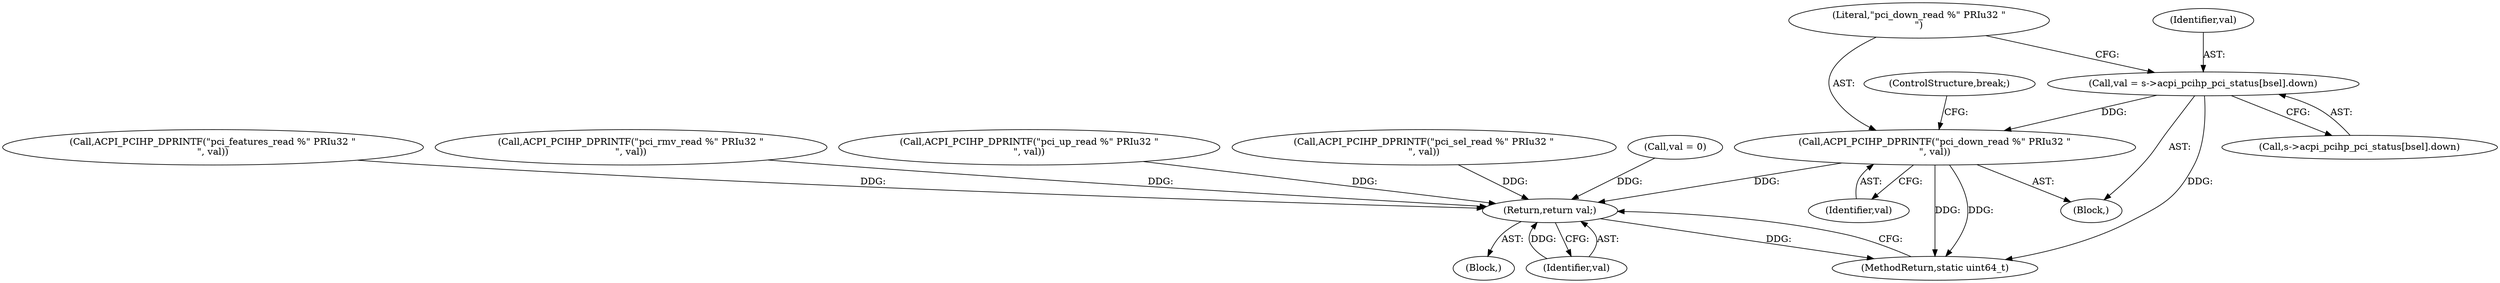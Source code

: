 digraph "0_qemu_fa365d7cd11185237471823a5a33d36765454e16@array" {
"1000164" [label="(Call,val = s->acpi_pcihp_pci_status[bsel].down)"];
"1000173" [label="(Call,ACPI_PCIHP_DPRINTF(\"pci_down_read %\" PRIu32 \"\n\", val))"];
"1000207" [label="(Return,return val;)"];
"1000175" [label="(Identifier,val)"];
"1000111" [label="(Call,val = 0)"];
"1000166" [label="(Call,s->acpi_pcihp_pci_status[bsel].down)"];
"1000178" [label="(Call,ACPI_PCIHP_DPRINTF(\"pci_features_read %\" PRIu32 \"\n\", val))"];
"1000176" [label="(ControlStructure,break;)"];
"1000174" [label="(Literal,\"pci_down_read %\" PRIu32 \"\n\")"];
"1000208" [label="(Identifier,val)"];
"1000165" [label="(Identifier,val)"];
"1000173" [label="(Call,ACPI_PCIHP_DPRINTF(\"pci_down_read %\" PRIu32 \"\n\", val))"];
"1000192" [label="(Call,ACPI_PCIHP_DPRINTF(\"pci_rmv_read %\" PRIu32 \"\n\", val))"];
"1000133" [label="(Block,)"];
"1000159" [label="(Call,ACPI_PCIHP_DPRINTF(\"pci_up_read %\" PRIu32 \"\n\", val))"];
"1000202" [label="(Call,ACPI_PCIHP_DPRINTF(\"pci_sel_read %\" PRIu32 \"\n\", val))"];
"1000105" [label="(Block,)"];
"1000164" [label="(Call,val = s->acpi_pcihp_pci_status[bsel].down)"];
"1000209" [label="(MethodReturn,static uint64_t)"];
"1000207" [label="(Return,return val;)"];
"1000164" -> "1000133"  [label="AST: "];
"1000164" -> "1000166"  [label="CFG: "];
"1000165" -> "1000164"  [label="AST: "];
"1000166" -> "1000164"  [label="AST: "];
"1000174" -> "1000164"  [label="CFG: "];
"1000164" -> "1000209"  [label="DDG: "];
"1000164" -> "1000173"  [label="DDG: "];
"1000173" -> "1000133"  [label="AST: "];
"1000173" -> "1000175"  [label="CFG: "];
"1000174" -> "1000173"  [label="AST: "];
"1000175" -> "1000173"  [label="AST: "];
"1000176" -> "1000173"  [label="CFG: "];
"1000173" -> "1000209"  [label="DDG: "];
"1000173" -> "1000209"  [label="DDG: "];
"1000173" -> "1000207"  [label="DDG: "];
"1000207" -> "1000105"  [label="AST: "];
"1000207" -> "1000208"  [label="CFG: "];
"1000208" -> "1000207"  [label="AST: "];
"1000209" -> "1000207"  [label="CFG: "];
"1000207" -> "1000209"  [label="DDG: "];
"1000208" -> "1000207"  [label="DDG: "];
"1000192" -> "1000207"  [label="DDG: "];
"1000178" -> "1000207"  [label="DDG: "];
"1000111" -> "1000207"  [label="DDG: "];
"1000159" -> "1000207"  [label="DDG: "];
"1000202" -> "1000207"  [label="DDG: "];
}
